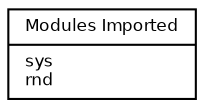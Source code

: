 digraph G {
	fontname = "Bitstream Ver Sans"
	fontsize = 8

	node [
		fontname = "Bitstream Vera Sans"
		fontsize = 8
		shape = "record"
	]

	edge [
		fontname = "Bitstream Vera Sans"
		fontsize = 8
	]
    
    Import [ label = "{Modules Imported\l|sys\lrnd\l}" ]
}
